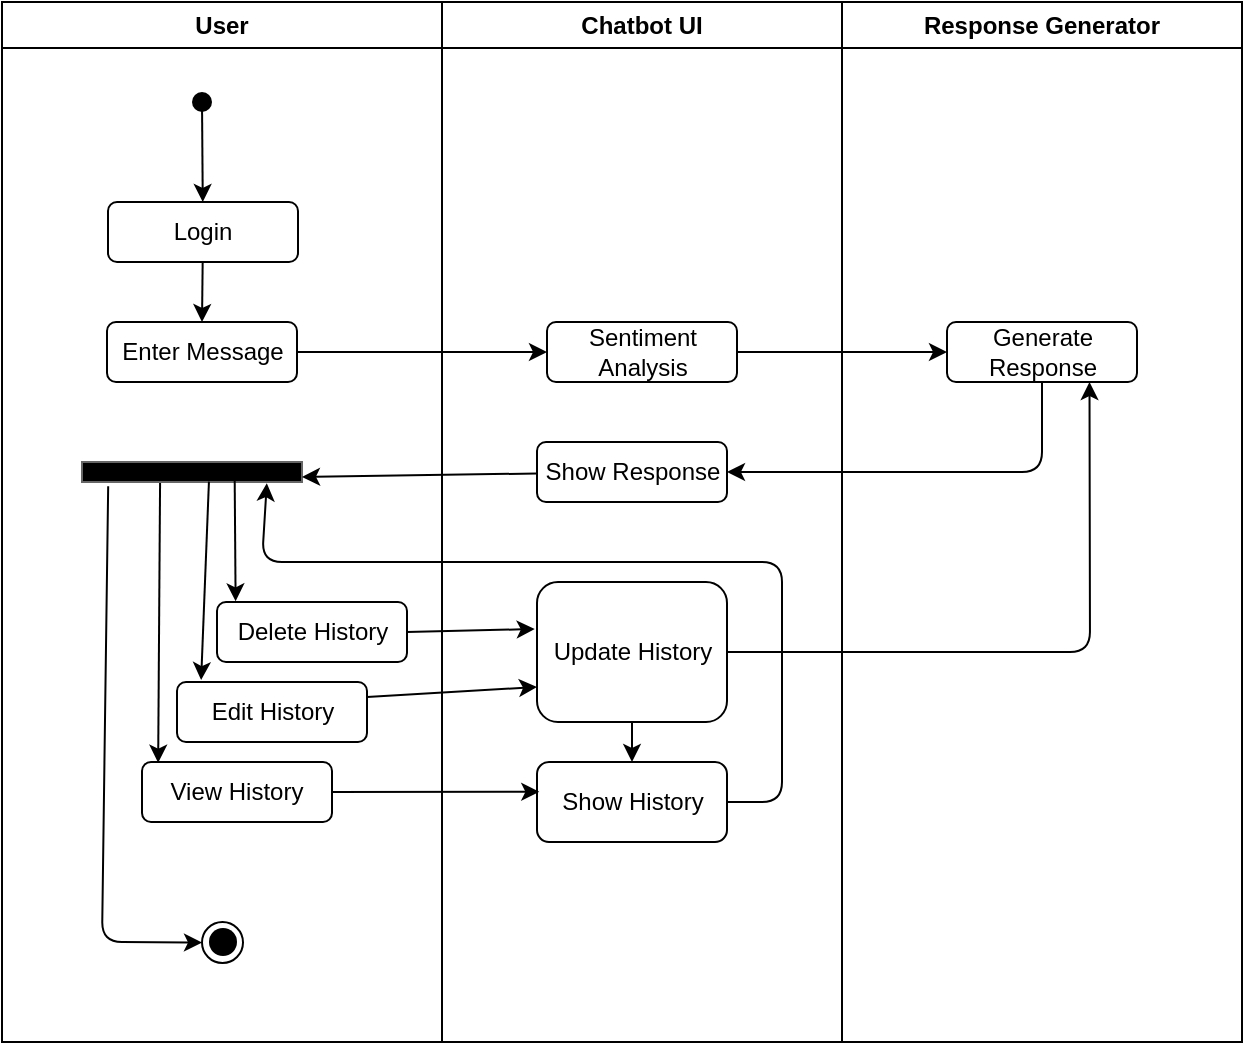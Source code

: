 <mxfile>
    <diagram id="m4ivFeegRrWwVSDorLx5" name="Page-1">
        <mxGraphModel dx="756" dy="512" grid="1" gridSize="10" guides="1" tooltips="1" connect="1" arrows="1" fold="1" page="1" pageScale="1" pageWidth="850" pageHeight="1100" math="0" shadow="0">
            <root>
                <mxCell id="0"/>
                <mxCell id="1" parent="0"/>
                <mxCell id="2" value="User" style="swimlane;whiteSpace=wrap;html=1;" vertex="1" parent="1">
                    <mxGeometry x="100" y="40" width="220" height="520" as="geometry"/>
                </mxCell>
                <mxCell id="11" value="" style="edgeStyle=none;html=1;" edge="1" parent="2" source="7" target="10">
                    <mxGeometry relative="1" as="geometry"/>
                </mxCell>
                <mxCell id="7" value="" style="shape=waypoint;sketch=0;fillStyle=solid;size=6;pointerEvents=1;points=[];fillColor=none;resizable=0;rotatable=0;perimeter=centerPerimeter;snapToPoint=1;strokeWidth=3;" vertex="1" parent="2">
                    <mxGeometry x="90" y="40" width="20" height="20" as="geometry"/>
                </mxCell>
                <mxCell id="10" value="Login" style="rounded=1;whiteSpace=wrap;html=1;" vertex="1" parent="2">
                    <mxGeometry x="53" y="100" width="95" height="30" as="geometry"/>
                </mxCell>
                <mxCell id="12" value="Enter Message" style="rounded=1;whiteSpace=wrap;html=1;" vertex="1" parent="2">
                    <mxGeometry x="52.5" y="160" width="95" height="30" as="geometry"/>
                </mxCell>
                <mxCell id="13" style="edgeStyle=none;html=1;entryX=0.5;entryY=0;entryDx=0;entryDy=0;" edge="1" parent="2" source="10" target="12">
                    <mxGeometry relative="1" as="geometry"/>
                </mxCell>
                <mxCell id="23" value="View History" style="rounded=1;whiteSpace=wrap;html=1;" vertex="1" parent="2">
                    <mxGeometry x="70" y="380" width="95" height="30" as="geometry"/>
                </mxCell>
                <mxCell id="29" value="" style="edgeStyle=none;html=1;exitX=0.355;exitY=0.829;exitDx=0;exitDy=0;exitPerimeter=0;entryX=0.085;entryY=0.012;entryDx=0;entryDy=0;entryPerimeter=0;" edge="1" parent="2" source="28" target="23">
                    <mxGeometry relative="1" as="geometry">
                        <mxPoint x="65" y="320" as="targetPoint"/>
                    </mxGeometry>
                </mxCell>
                <mxCell id="44" style="edgeStyle=none;html=1;exitX=0.119;exitY=1.21;exitDx=0;exitDy=0;entryX=0;entryY=0.5;entryDx=0;entryDy=0;exitPerimeter=0;" edge="1" parent="2" source="28" target="42">
                    <mxGeometry relative="1" as="geometry">
                        <Array as="points">
                            <mxPoint x="50" y="470"/>
                        </Array>
                    </mxGeometry>
                </mxCell>
                <mxCell id="28" value="" style="rounded=0;whiteSpace=wrap;html=1;fillColor=#000000;fontColor=#333333;strokeColor=#666666;" vertex="1" parent="2">
                    <mxGeometry x="40" y="230" width="110" height="10" as="geometry"/>
                </mxCell>
                <mxCell id="30" value="Edit History" style="rounded=1;whiteSpace=wrap;html=1;" vertex="1" parent="2">
                    <mxGeometry x="87.5" y="340" width="95" height="30" as="geometry"/>
                </mxCell>
                <mxCell id="31" style="edgeStyle=none;html=1;exitX=0.577;exitY=0.981;exitDx=0;exitDy=0;entryX=0.127;entryY=-0.032;entryDx=0;entryDy=0;entryPerimeter=0;exitPerimeter=0;" edge="1" parent="2" source="28" target="30">
                    <mxGeometry relative="1" as="geometry"/>
                </mxCell>
                <mxCell id="32" value="Delete History" style="rounded=1;whiteSpace=wrap;html=1;" vertex="1" parent="2">
                    <mxGeometry x="107.5" y="300" width="95" height="30" as="geometry"/>
                </mxCell>
                <mxCell id="33" style="edgeStyle=none;html=1;exitX=0.694;exitY=0.829;exitDx=0;exitDy=0;entryX=0.098;entryY=-0.011;entryDx=0;entryDy=0;entryPerimeter=0;exitPerimeter=0;" edge="1" parent="2" source="28" target="32">
                    <mxGeometry relative="1" as="geometry"/>
                </mxCell>
                <mxCell id="47" value="" style="edgeStyle=none;html=1;" edge="1" parent="2" source="24" target="36">
                    <mxGeometry relative="1" as="geometry"/>
                </mxCell>
                <mxCell id="24" value="Update History" style="rounded=1;whiteSpace=wrap;html=1;" vertex="1" parent="2">
                    <mxGeometry x="267.5" y="290" width="95" height="70" as="geometry"/>
                </mxCell>
                <mxCell id="36" value="Show History" style="rounded=1;whiteSpace=wrap;html=1;" vertex="1" parent="2">
                    <mxGeometry x="267.5" y="380" width="95" height="40" as="geometry"/>
                </mxCell>
                <mxCell id="25" style="edgeStyle=none;html=1;entryX=0.012;entryY=0.373;entryDx=0;entryDy=0;entryPerimeter=0;" edge="1" parent="2" source="23" target="36">
                    <mxGeometry relative="1" as="geometry">
                        <mxPoint x="265" y="390" as="targetPoint"/>
                    </mxGeometry>
                </mxCell>
                <mxCell id="34" style="edgeStyle=none;html=1;exitX=1;exitY=0.25;exitDx=0;exitDy=0;entryX=0;entryY=0.75;entryDx=0;entryDy=0;" edge="1" parent="2" source="30" target="24">
                    <mxGeometry relative="1" as="geometry">
                        <mxPoint x="230" y="360" as="targetPoint"/>
                    </mxGeometry>
                </mxCell>
                <mxCell id="35" style="edgeStyle=none;html=1;exitX=1;exitY=0.5;exitDx=0;exitDy=0;entryX=-0.012;entryY=0.336;entryDx=0;entryDy=0;entryPerimeter=0;" edge="1" parent="2" source="32" target="24">
                    <mxGeometry relative="1" as="geometry"/>
                </mxCell>
                <mxCell id="42" value="" style="ellipse;whiteSpace=wrap;html=1;aspect=fixed;" vertex="1" parent="2">
                    <mxGeometry x="100" y="460" width="20.5" height="20.5" as="geometry"/>
                </mxCell>
                <mxCell id="43" value="" style="shape=waypoint;sketch=0;fillStyle=solid;size=6;pointerEvents=1;points=[];fillColor=none;resizable=0;rotatable=0;perimeter=centerPerimeter;snapToPoint=1;strokeWidth=5;" vertex="1" parent="2">
                    <mxGeometry x="100.5" y="460" width="20" height="20" as="geometry"/>
                </mxCell>
                <mxCell id="45" style="edgeStyle=none;html=1;exitX=1;exitY=0.5;exitDx=0;exitDy=0;entryX=0.84;entryY=1.057;entryDx=0;entryDy=0;entryPerimeter=0;" edge="1" parent="2" source="36" target="28">
                    <mxGeometry relative="1" as="geometry">
                        <Array as="points">
                            <mxPoint x="390" y="400"/>
                            <mxPoint x="390" y="280"/>
                            <mxPoint x="130" y="280"/>
                        </Array>
                    </mxGeometry>
                </mxCell>
                <mxCell id="3" value="Chatbot UI" style="swimlane;whiteSpace=wrap;html=1;" vertex="1" parent="1">
                    <mxGeometry x="320" y="40" width="200" height="520" as="geometry"/>
                </mxCell>
                <mxCell id="14" value="Sentiment Analysis" style="rounded=1;whiteSpace=wrap;html=1;" vertex="1" parent="3">
                    <mxGeometry x="52.5" y="160" width="95" height="30" as="geometry"/>
                </mxCell>
                <mxCell id="21" value="Show Response" style="rounded=1;whiteSpace=wrap;html=1;" vertex="1" parent="3">
                    <mxGeometry x="47.5" y="220" width="95" height="30" as="geometry"/>
                </mxCell>
                <mxCell id="5" value="Response Generator" style="swimlane;whiteSpace=wrap;html=1;startSize=23;" vertex="1" parent="1">
                    <mxGeometry x="520" y="40" width="200" height="520" as="geometry"/>
                </mxCell>
                <mxCell id="16" value="Generate Response" style="rounded=1;whiteSpace=wrap;html=1;" vertex="1" parent="5">
                    <mxGeometry x="52.5" y="160" width="95" height="30" as="geometry"/>
                </mxCell>
                <mxCell id="15" style="edgeStyle=none;html=1;entryX=0;entryY=0.5;entryDx=0;entryDy=0;" edge="1" parent="1" source="12" target="14">
                    <mxGeometry relative="1" as="geometry"/>
                </mxCell>
                <mxCell id="17" style="edgeStyle=none;html=1;" edge="1" parent="1" source="14" target="16">
                    <mxGeometry relative="1" as="geometry"/>
                </mxCell>
                <mxCell id="19" value="" style="edgeStyle=none;html=1;entryX=1;entryY=0.5;entryDx=0;entryDy=0;" edge="1" parent="1" source="16" target="21">
                    <mxGeometry relative="1" as="geometry">
                        <mxPoint x="620" y="280" as="targetPoint"/>
                        <Array as="points">
                            <mxPoint x="620" y="275"/>
                        </Array>
                    </mxGeometry>
                </mxCell>
                <mxCell id="37" style="edgeStyle=none;html=1;exitX=1;exitY=0.5;exitDx=0;exitDy=0;entryX=0.75;entryY=1;entryDx=0;entryDy=0;" edge="1" parent="1" source="24" target="16">
                    <mxGeometry relative="1" as="geometry">
                        <Array as="points">
                            <mxPoint x="644" y="365"/>
                        </Array>
                    </mxGeometry>
                </mxCell>
                <mxCell id="38" style="edgeStyle=none;html=1;entryX=1;entryY=0.75;entryDx=0;entryDy=0;" edge="1" parent="1" source="21" target="28">
                    <mxGeometry relative="1" as="geometry"/>
                </mxCell>
            </root>
        </mxGraphModel>
    </diagram>
</mxfile>